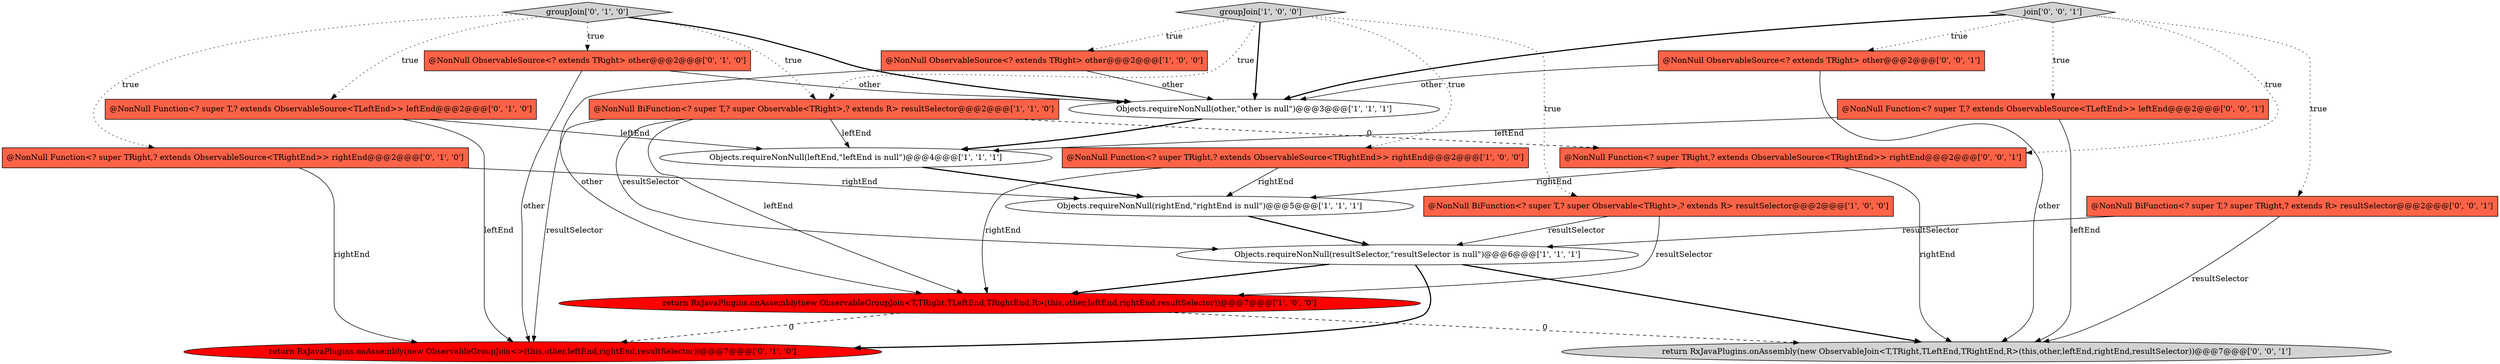 digraph {
16 [style = filled, label = "@NonNull ObservableSource<? extends TRight> other@@@2@@@['0', '0', '1']", fillcolor = tomato, shape = box image = "AAA0AAABBB3BBB"];
15 [style = filled, label = "@NonNull BiFunction<? super T,? super TRight,? extends R> resultSelector@@@2@@@['0', '0', '1']", fillcolor = tomato, shape = box image = "AAA0AAABBB3BBB"];
3 [style = filled, label = "@NonNull BiFunction<? super T,? super Observable<TRight>,? extends R> resultSelector@@@2@@@['1', '0', '0']", fillcolor = tomato, shape = box image = "AAA0AAABBB1BBB"];
14 [style = filled, label = "groupJoin['0', '1', '0']", fillcolor = lightgray, shape = diamond image = "AAA0AAABBB2BBB"];
11 [style = filled, label = "@NonNull ObservableSource<? extends TRight> other@@@2@@@['0', '1', '0']", fillcolor = tomato, shape = box image = "AAA0AAABBB2BBB"];
10 [style = filled, label = "return RxJavaPlugins.onAssembly(new ObservableGroupJoin<>(this,other,leftEnd,rightEnd,resultSelector))@@@7@@@['0', '1', '0']", fillcolor = red, shape = ellipse image = "AAA1AAABBB2BBB"];
20 [style = filled, label = "return RxJavaPlugins.onAssembly(new ObservableJoin<T,TRight,TLeftEnd,TRightEnd,R>(this,other,leftEnd,rightEnd,resultSelector))@@@7@@@['0', '0', '1']", fillcolor = lightgray, shape = ellipse image = "AAA0AAABBB3BBB"];
8 [style = filled, label = "Objects.requireNonNull(leftEnd,\"leftEnd is null\")@@@4@@@['1', '1', '1']", fillcolor = white, shape = ellipse image = "AAA0AAABBB1BBB"];
6 [style = filled, label = "groupJoin['1', '0', '0']", fillcolor = lightgray, shape = diamond image = "AAA0AAABBB1BBB"];
0 [style = filled, label = "Objects.requireNonNull(resultSelector,\"resultSelector is null\")@@@6@@@['1', '1', '1']", fillcolor = white, shape = ellipse image = "AAA0AAABBB1BBB"];
4 [style = filled, label = "Objects.requireNonNull(other,\"other is null\")@@@3@@@['1', '1', '1']", fillcolor = white, shape = ellipse image = "AAA0AAABBB1BBB"];
12 [style = filled, label = "@NonNull Function<? super TRight,? extends ObservableSource<TRightEnd>> rightEnd@@@2@@@['0', '1', '0']", fillcolor = tomato, shape = box image = "AAA0AAABBB2BBB"];
7 [style = filled, label = "@NonNull BiFunction<? super T,? super Observable<TRight>,? extends R> resultSelector@@@2@@@['1', '1', '0']", fillcolor = tomato, shape = box image = "AAA0AAABBB1BBB"];
17 [style = filled, label = "join['0', '0', '1']", fillcolor = lightgray, shape = diamond image = "AAA0AAABBB3BBB"];
1 [style = filled, label = "return RxJavaPlugins.onAssembly(new ObservableGroupJoin<T,TRight,TLeftEnd,TRightEnd,R>(this,other,leftEnd,rightEnd,resultSelector))@@@7@@@['1', '0', '0']", fillcolor = red, shape = ellipse image = "AAA1AAABBB1BBB"];
19 [style = filled, label = "@NonNull Function<? super TRight,? extends ObservableSource<TRightEnd>> rightEnd@@@2@@@['0', '0', '1']", fillcolor = tomato, shape = box image = "AAA0AAABBB3BBB"];
18 [style = filled, label = "@NonNull Function<? super T,? extends ObservableSource<TLeftEnd>> leftEnd@@@2@@@['0', '0', '1']", fillcolor = tomato, shape = box image = "AAA0AAABBB3BBB"];
2 [style = filled, label = "@NonNull ObservableSource<? extends TRight> other@@@2@@@['1', '0', '0']", fillcolor = tomato, shape = box image = "AAA0AAABBB1BBB"];
9 [style = filled, label = "Objects.requireNonNull(rightEnd,\"rightEnd is null\")@@@5@@@['1', '1', '1']", fillcolor = white, shape = ellipse image = "AAA0AAABBB1BBB"];
13 [style = filled, label = "@NonNull Function<? super T,? extends ObservableSource<TLeftEnd>> leftEnd@@@2@@@['0', '1', '0']", fillcolor = tomato, shape = box image = "AAA0AAABBB2BBB"];
5 [style = filled, label = "@NonNull Function<? super TRight,? extends ObservableSource<TRightEnd>> rightEnd@@@2@@@['1', '0', '0']", fillcolor = tomato, shape = box image = "AAA0AAABBB1BBB"];
2->4 [style = solid, label="other"];
3->0 [style = solid, label="resultSelector"];
9->0 [style = bold, label=""];
14->12 [style = dotted, label="true"];
11->10 [style = solid, label="other"];
13->8 [style = solid, label="leftEnd"];
17->18 [style = dotted, label="true"];
3->1 [style = solid, label="resultSelector"];
12->9 [style = solid, label="rightEnd"];
7->8 [style = solid, label="leftEnd"];
7->1 [style = solid, label="leftEnd"];
11->4 [style = solid, label="other"];
18->20 [style = solid, label="leftEnd"];
1->10 [style = dashed, label="0"];
15->0 [style = solid, label="resultSelector"];
12->10 [style = solid, label="rightEnd"];
7->0 [style = solid, label="resultSelector"];
14->13 [style = dotted, label="true"];
16->20 [style = solid, label="other"];
5->9 [style = solid, label="rightEnd"];
19->20 [style = solid, label="rightEnd"];
17->16 [style = dotted, label="true"];
1->20 [style = dashed, label="0"];
6->4 [style = bold, label=""];
0->10 [style = bold, label=""];
19->9 [style = solid, label="rightEnd"];
6->2 [style = dotted, label="true"];
17->15 [style = dotted, label="true"];
7->19 [style = dashed, label="0"];
0->1 [style = bold, label=""];
14->7 [style = dotted, label="true"];
17->19 [style = dotted, label="true"];
8->9 [style = bold, label=""];
6->7 [style = dotted, label="true"];
5->1 [style = solid, label="rightEnd"];
16->4 [style = solid, label="other"];
4->8 [style = bold, label=""];
15->20 [style = solid, label="resultSelector"];
0->20 [style = bold, label=""];
14->11 [style = dotted, label="true"];
7->10 [style = solid, label="resultSelector"];
2->1 [style = solid, label="other"];
6->3 [style = dotted, label="true"];
13->10 [style = solid, label="leftEnd"];
17->4 [style = bold, label=""];
18->8 [style = solid, label="leftEnd"];
6->5 [style = dotted, label="true"];
14->4 [style = bold, label=""];
}

